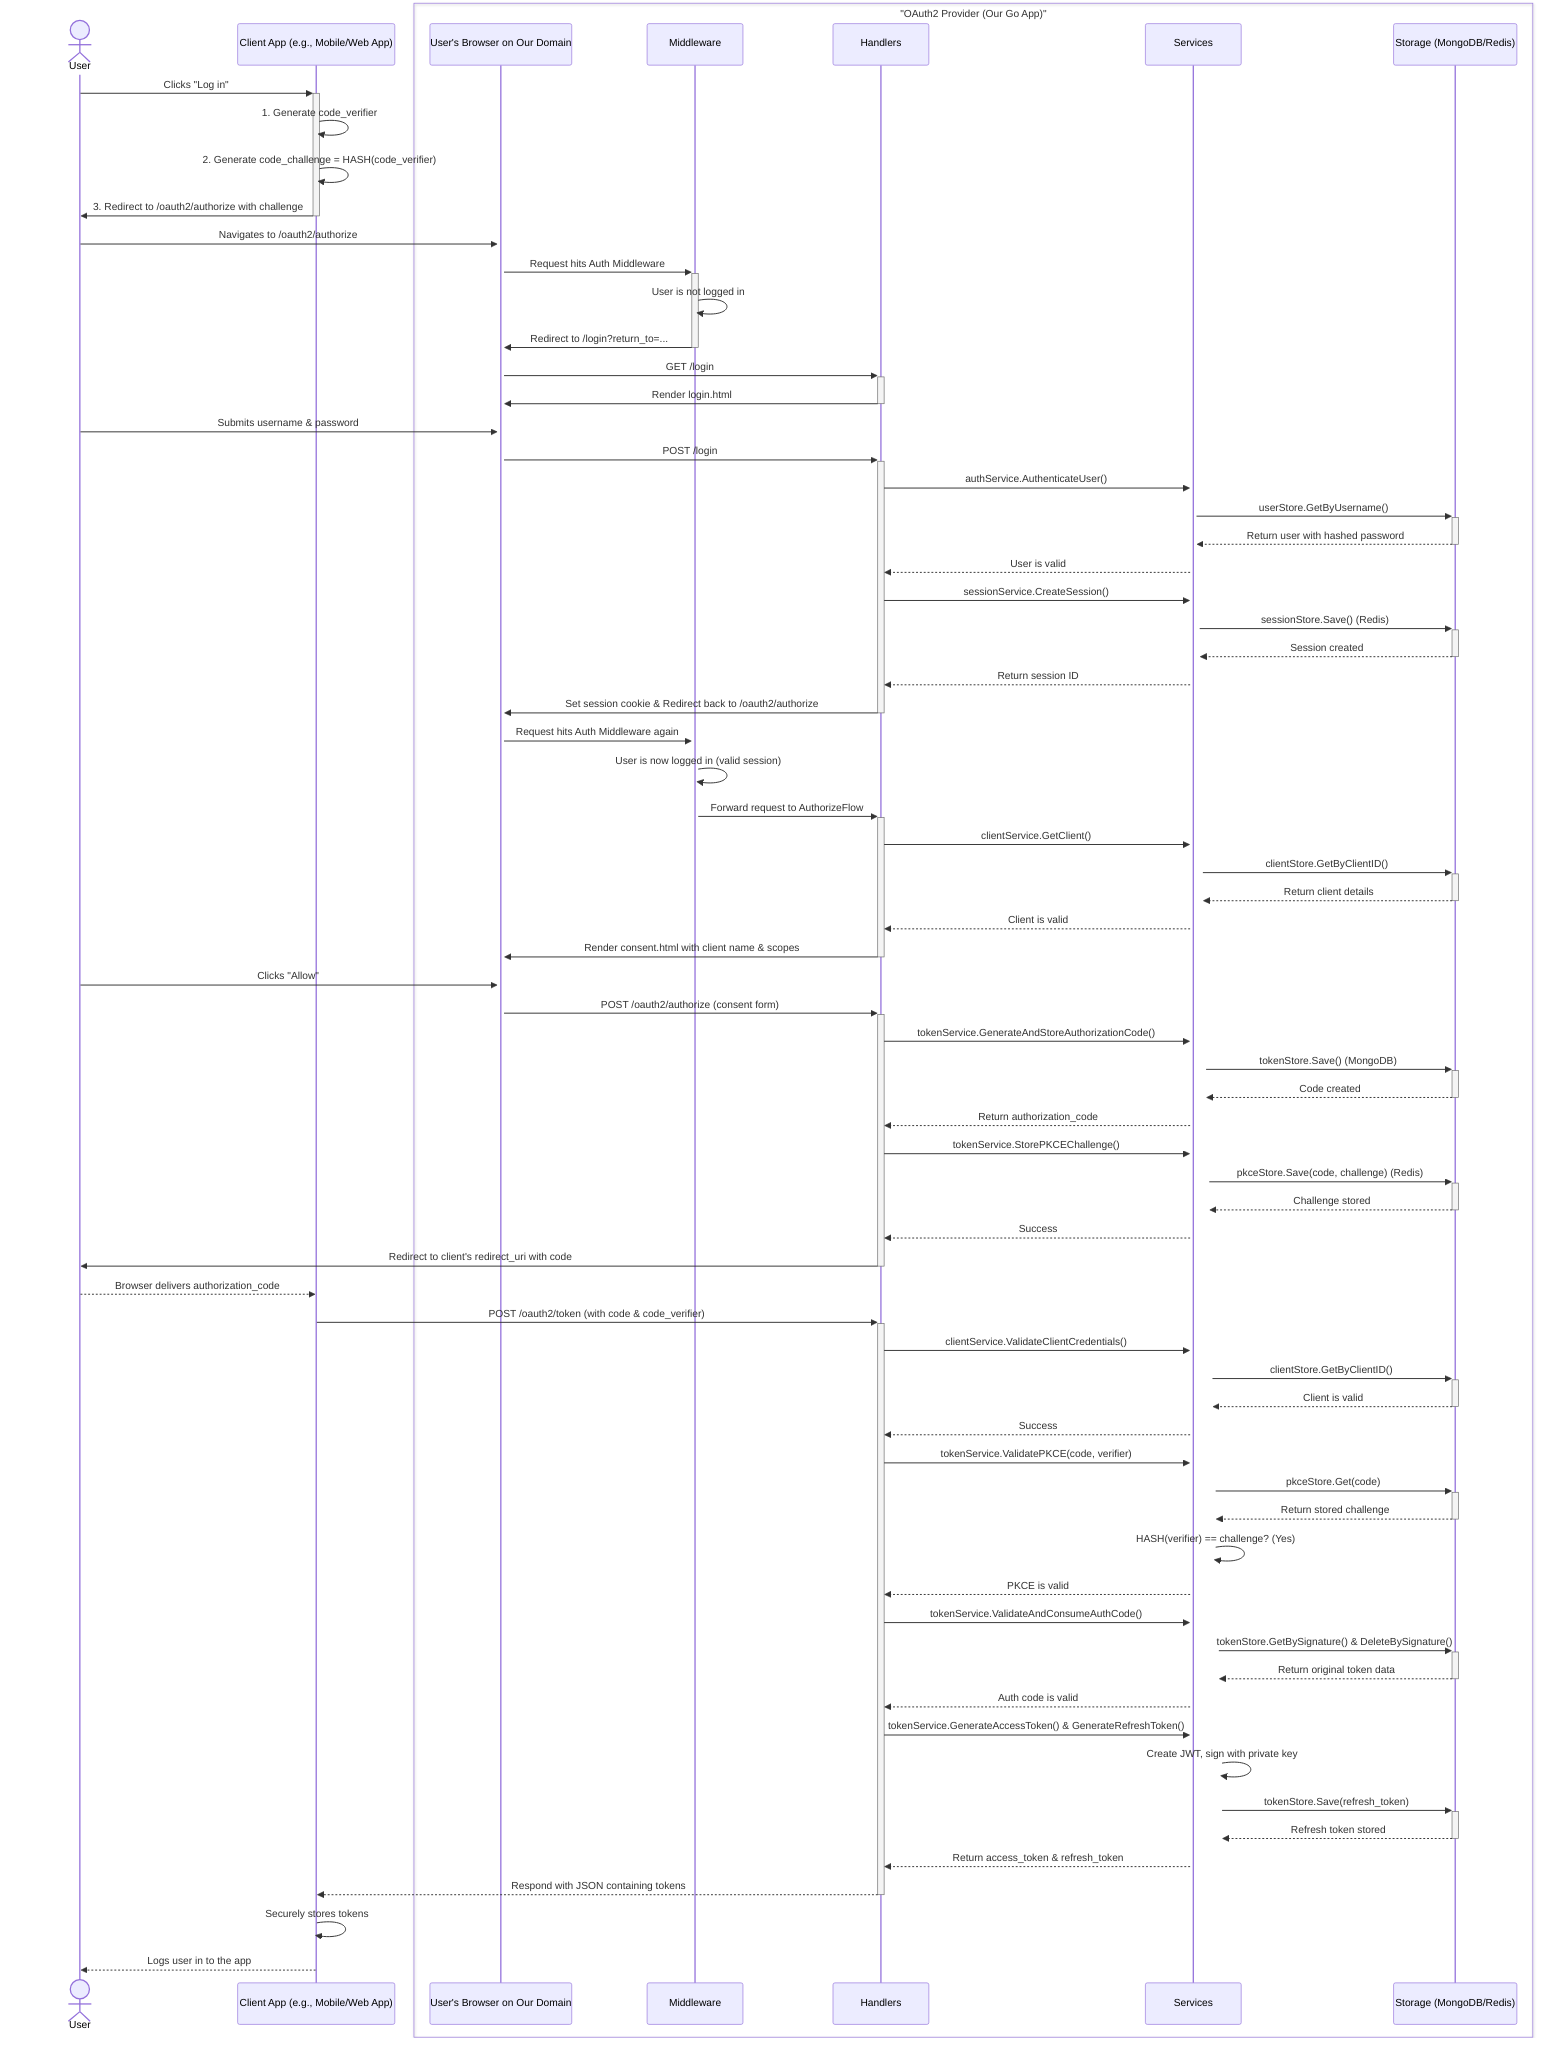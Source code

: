 sequenceDiagram
    actor User
    participant ClientApp as Client App (e.g., Mobile/Web App)
    box "OAuth2 Provider (Our Go App)"
        participant Browser as User's Browser on Our Domain
        participant Middleware
        participant Handlers
        participant Services
        participant Storage as Storage (MongoDB/Redis)
    end

    %% --- Step 1: Flow Initiation ---
    User->>+ClientApp: Clicks "Log in"
    ClientApp->>ClientApp: 1. Generate code_verifier
    ClientApp->>ClientApp: 2. Generate code_challenge = HASH(code_verifier)
    ClientApp->>-User: 3. Redirect to /oauth2/authorize with challenge

    %% --- Step 2: User Authentication ---
    User->>+Browser: Navigates to /oauth2/authorize
    Browser->>+Middleware: Request hits Auth Middleware
    Middleware->>Middleware: User is not logged in
    Middleware->>-Browser: Redirect to /login?return_to=...
    
    Browser->>+Handlers: GET /login
    Handlers->>-Browser: Render login.html
    
    User->>Browser: Submits username & password
    Browser->>+Handlers: POST /login
    Handlers->>+Services: authService.AuthenticateUser()
    Services->>+Storage: userStore.GetByUsername()
    Storage-->>-Services: Return user with hashed password
    Services-->>Handlers: User is valid
    
    Handlers->>+Services: sessionService.CreateSession()
    Services->>+Storage: sessionStore.Save() (Redis)
    Storage-->>-Services: Session created
    Services-->>Handlers: Return session ID
    Handlers->>-Browser: Set session cookie & Redirect back to /oauth2/authorize

    %% --- Step 3: User Consent ---
    Browser->>+Middleware: Request hits Auth Middleware again
    Middleware->>Middleware: User is now logged in (valid session)
    Middleware->>+Handlers: Forward request to AuthorizeFlow
    Handlers->>+Services: clientService.GetClient()
    Services->>+Storage: clientStore.GetByClientID()
    Storage-->>-Services: Return client details
    Services-->>Handlers: Client is valid
    Handlers->>-Browser: Render consent.html with client name & scopes
    
    User->>Browser: Clicks "Allow"
    Browser->>+Handlers: POST /oauth2/authorize (consent form)
    Handlers->>+Services: tokenService.GenerateAndStoreAuthorizationCode()
    Services->>+Storage: tokenStore.Save() (MongoDB)
    Storage-->>-Services: Code created
    Services-->>Handlers: Return authorization_code
    
    Handlers->>+Services: tokenService.StorePKCEChallenge()
    Services->>+Storage: pkceStore.Save(code, challenge) (Redis)
    Storage-->>-Services: Challenge stored
    Services-->>Handlers: Success
    Handlers->>-User: Redirect to client's redirect_uri with code

    %% --- Step 4: Token Exchange (Backend) ---
    User-->>ClientApp: Browser delivers authorization_code
    
    ClientApp->>+Handlers: POST /oauth2/token (with code & code_verifier)
    Handlers->>+Services: clientService.ValidateClientCredentials()
    Services->>+Storage: clientStore.GetByClientID()
    Storage-->>-Services: Client is valid
    Services-->>Handlers: Success
    
    Handlers->>+Services: tokenService.ValidatePKCE(code, verifier)
    Services->>+Storage: pkceStore.Get(code)
    Storage-->>-Services: Return stored challenge
    Services->>Services: HASH(verifier) == challenge? (Yes)
    Services-->>Handlers: PKCE is valid
    
    Handlers->>+Services: tokenService.ValidateAndConsumeAuthCode()
    Services->>+Storage: tokenStore.GetBySignature() & DeleteBySignature()
    Storage-->>-Services: Return original token data
    Services-->>Handlers: Auth code is valid
    
    Handlers->>+Services: tokenService.GenerateAccessToken() & GenerateRefreshToken()
    Services->>Services: Create JWT, sign with private key
    Services->>+Storage: tokenStore.Save(refresh_token)
    Storage-->>-Services: Refresh token stored
    Services-->>Handlers: Return access_token & refresh_token
    Handlers-->>-ClientApp: Respond with JSON containing tokens

    ClientApp->>ClientApp: Securely stores tokens
    ClientApp-->>User: Logs user in to the app